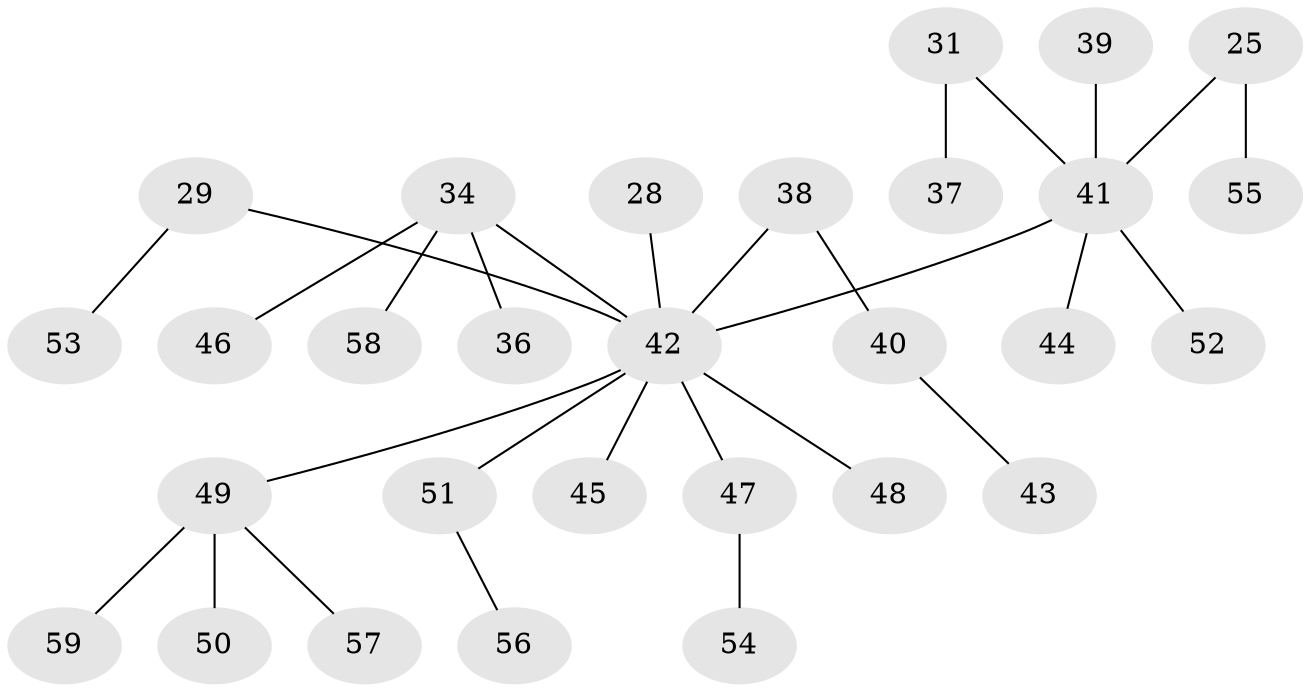 // original degree distribution, {4: 0.06779661016949153, 5: 0.03389830508474576, 3: 0.0847457627118644, 6: 0.03389830508474576, 2: 0.288135593220339, 1: 0.4915254237288136}
// Generated by graph-tools (version 1.1) at 2025/53/03/09/25 04:53:33]
// undirected, 29 vertices, 28 edges
graph export_dot {
graph [start="1"]
  node [color=gray90,style=filled];
  25;
  28;
  29;
  31;
  34 [super="+32"];
  36;
  37;
  38;
  39;
  40;
  41 [super="+4+27+15+22+23+24+35"];
  42 [super="+20+26"];
  43;
  44;
  45;
  46;
  47;
  48;
  49 [super="+16+33"];
  50;
  51;
  52;
  53;
  54;
  55;
  56;
  57;
  58;
  59;
  25 -- 55;
  25 -- 41;
  28 -- 42;
  29 -- 53;
  29 -- 42;
  31 -- 37;
  31 -- 41;
  34 -- 36;
  34 -- 58;
  34 -- 42;
  34 -- 46;
  38 -- 40;
  38 -- 42;
  39 -- 41;
  40 -- 43;
  41 -- 42;
  41 -- 52;
  41 -- 44;
  42 -- 45;
  42 -- 47;
  42 -- 48;
  42 -- 49;
  42 -- 51;
  47 -- 54;
  49 -- 50;
  49 -- 59;
  49 -- 57;
  51 -- 56;
}
